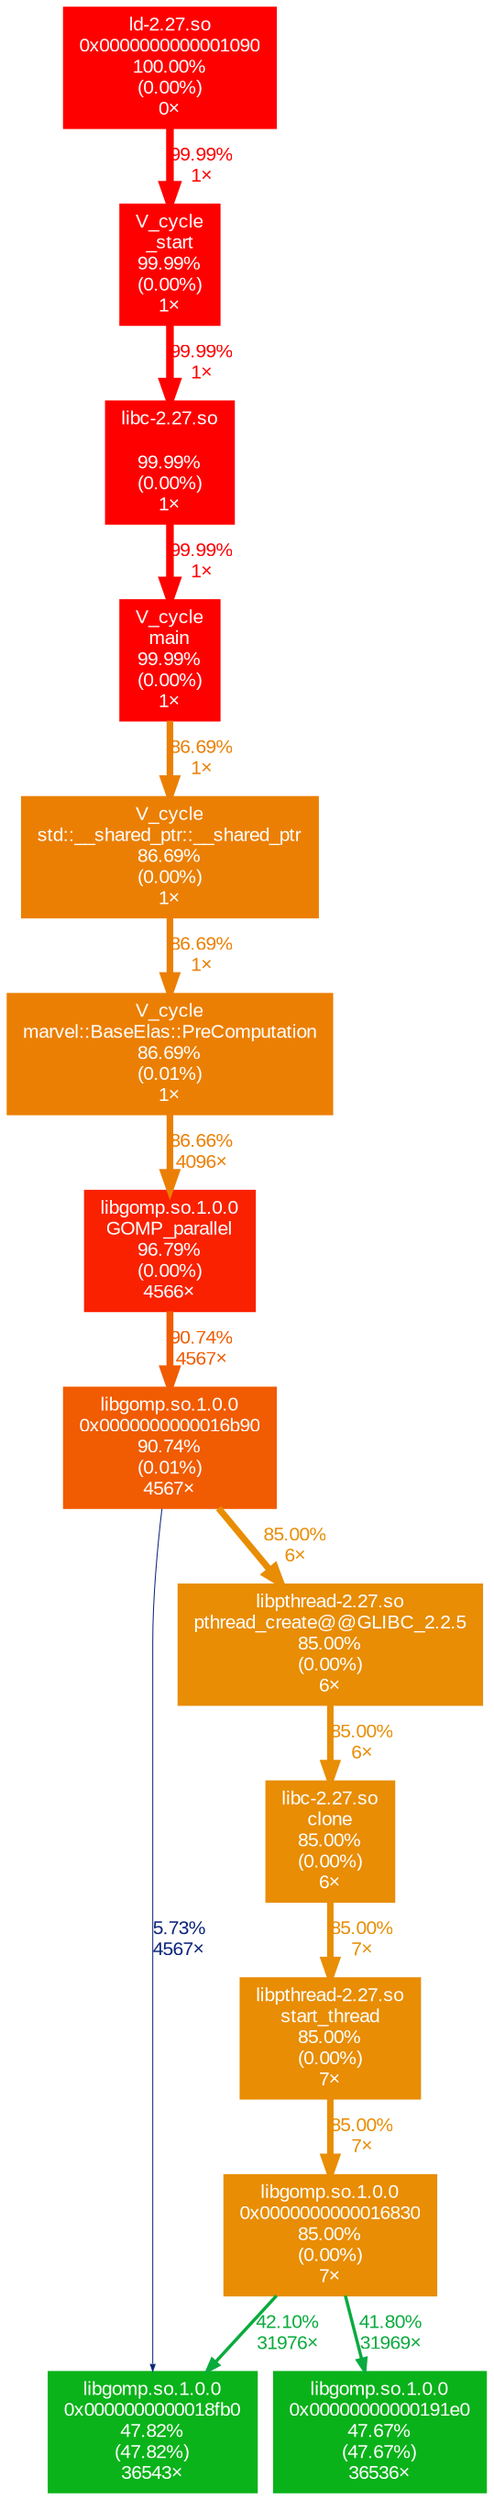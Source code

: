digraph {
	graph [fontname=Arial, nodesep=0.125, ranksep=0.25];
	node [fontcolor=white, fontname=Arial, height=0, shape=box, style=filled, width=0];
	edge [fontname=Arial];
	"(below main)" [color="#ff0000", fontcolor="#ffffff", fontsize="10.00", label="libc-2.27.so\n\n99.99%\n(0.00%)\n1×"];
	"(below main)" -> main [arrowsize="1.00", color="#ff0000", fontcolor="#ff0000", fontsize="10.00", label="99.99%\n1×", labeldistance="4.00", penwidth="4.00"];
	"0x0000000000001090" [color="#ff0000", fontcolor="#ffffff", fontsize="10.00", label="ld-2.27.so\n0x0000000000001090\n100.00%\n(0.00%)\n0×"];
	"0x0000000000001090" -> "_start" [arrowsize="1.00", color="#ff0000", fontcolor="#ff0000", fontsize="10.00", label="99.99%\n1×", labeldistance="4.00", penwidth="4.00"];
	"0x0000000000016830" [color="#e88d04", fontcolor="#ffffff", fontsize="10.00", label="libgomp.so.1.0.0\n0x0000000000016830\n85.00%\n(0.00%)\n7×"];
	"0x0000000000016830" -> "0x0000000000018fb0" [arrowsize="0.65", color="#0aab3d", fontcolor="#0aab3d", fontsize="10.00", label="42.10%\n31976×", labeldistance="1.68", penwidth="1.68"];
	"0x0000000000016830" -> "0x00000000000191e0" [arrowsize="0.65", color="#0baa3f", fontcolor="#0baa3f", fontsize="10.00", label="41.80%\n31969×", labeldistance="1.67", penwidth="1.67"];
	"0x0000000000016b90" [color="#f15b02", fontcolor="#ffffff", fontsize="10.00", label="libgomp.so.1.0.0\n0x0000000000016b90\n90.74%\n(0.01%)\n4567×"];
	"0x0000000000016b90" -> "0x0000000000018fb0" [arrowsize="0.35", color="#0d267a", fontcolor="#0d267a", fontsize="10.00", label="5.73%\n4567×", labeldistance="0.50", penwidth="0.50"];
	"0x0000000000016b90" -> "pthread_create@@GLIBC_2.2.5" [arrowsize="0.92", color="#e88d04", fontcolor="#e88d04", fontsize="10.00", label="85.00%\n6×", labeldistance="3.40", penwidth="3.40"];
	"0x0000000000018fb0" [color="#0ab319", fontcolor="#ffffff", fontsize="10.00", label="libgomp.so.1.0.0\n0x0000000000018fb0\n47.82%\n(47.82%)\n36543×"];
	"0x00000000000191e0" [color="#0ab21a", fontcolor="#ffffff", fontsize="10.00", label="libgomp.so.1.0.0\n0x00000000000191e0\n47.67%\n(47.67%)\n36536×"];
	"GOMP_parallel" [color="#fa2101", fontcolor="#ffffff", fontsize="10.00", label="libgomp.so.1.0.0\nGOMP_parallel\n96.79%\n(0.00%)\n4566×"];
	"GOMP_parallel" -> "0x0000000000016b90" [arrowsize="0.95", color="#f15b02", fontcolor="#f15b02", fontsize="10.00", label="90.74%\n4567×", labeldistance="3.63", penwidth="3.63"];
	"_start" [color="#ff0000", fontcolor="#ffffff", fontsize="10.00", label="V_cycle\n_start\n99.99%\n(0.00%)\n1×"];
	"_start" -> "(below main)" [arrowsize="1.00", color="#ff0000", fontcolor="#ff0000", fontsize="10.00", label="99.99%\n1×", labeldistance="4.00", penwidth="4.00"];
	clone [color="#e88d04", fontcolor="#ffffff", fontsize="10.00", label="libc-2.27.so\nclone\n85.00%\n(0.00%)\n6×"];
	clone -> "start_thread" [arrowsize="0.92", color="#e88d04", fontcolor="#e88d04", fontsize="10.00", label="85.00%\n7×", labeldistance="3.40", penwidth="3.40"];
	main [color="#ff0000", fontcolor="#ffffff", fontsize="10.00", label="V_cycle\nmain\n99.99%\n(0.00%)\n1×"];
	main -> "std::__shared_ptr<marvel::BaseElas<double, 3ul, 8ul, 1ul, 2ul, marvel::linear_csttt, marvel::basis_func, marvel::quadrature>, (__gnu_cxx::_Lock_policy)2>::__shared_ptr<std::allocator<marvel::BaseElas<double, 3ul, 8ul, 1ul, 2ul, marvel::linear_csttt, marvel::basis_func, marvel::quadrature> >, Eigen::Matrix<double, -1, -1, 0, -1, -1>&, Eigen::Matrix<int, -1, -1, 0, -1, -1>&, double const&, double const&>(std::_Sp_make_shared_tag, std::allocator<marvel::BaseElas<double, 3ul, 8ul, 1ul, 2ul, marvel::linear_csttt, marvel::basis_func, marvel::quadrature> > const&, Eigen::Matrix<double, -1, -1, 0, -1, -1>&, Eigen::Matrix<int, -1, -1, 0, -1, -1>&, double const&, double const&)" [arrowsize="0.93", color="#eb7f03", fontcolor="#eb7f03", fontsize="10.00", label="86.69%\n1×", labeldistance="3.47", penwidth="3.47"];
	"marvel::BaseElas<double, 3ul, 8ul, 1ul, 2ul, marvel::linear_csttt, marvel::basis_func, marvel::quadrature>::PreComputation()" [color="#eb7f03", fontcolor="#ffffff", fontsize="10.00", label="V_cycle\nmarvel::BaseElas::PreComputation\n86.69%\n(0.01%)\n1×"];
	"marvel::BaseElas<double, 3ul, 8ul, 1ul, 2ul, marvel::linear_csttt, marvel::basis_func, marvel::quadrature>::PreComputation()" -> "GOMP_parallel" [arrowsize="0.93", color="#eb7f03", fontcolor="#eb7f03", fontsize="10.00", label="86.66%\n4096×", labeldistance="3.47", penwidth="3.47"];
	"pthread_create@@GLIBC_2.2.5" [color="#e88d04", fontcolor="#ffffff", fontsize="10.00", label="libpthread-2.27.so\npthread_create@@GLIBC_2.2.5\n85.00%\n(0.00%)\n6×"];
	"pthread_create@@GLIBC_2.2.5" -> clone [arrowsize="0.92", color="#e88d04", fontcolor="#e88d04", fontsize="10.00", label="85.00%\n6×", labeldistance="3.40", penwidth="3.40"];
	"start_thread" [color="#e88d04", fontcolor="#ffffff", fontsize="10.00", label="libpthread-2.27.so\nstart_thread\n85.00%\n(0.00%)\n7×"];
	"start_thread" -> "0x0000000000016830" [arrowsize="0.92", color="#e88d04", fontcolor="#e88d04", fontsize="10.00", label="85.00%\n7×", labeldistance="3.40", penwidth="3.40"];
	"std::__shared_ptr<marvel::BaseElas<double, 3ul, 8ul, 1ul, 2ul, marvel::linear_csttt, marvel::basis_func, marvel::quadrature>, (__gnu_cxx::_Lock_policy)2>::__shared_ptr<std::allocator<marvel::BaseElas<double, 3ul, 8ul, 1ul, 2ul, marvel::linear_csttt, marvel::basis_func, marvel::quadrature> >, Eigen::Matrix<double, -1, -1, 0, -1, -1>&, Eigen::Matrix<int, -1, -1, 0, -1, -1>&, double const&, double const&>(std::_Sp_make_shared_tag, std::allocator<marvel::BaseElas<double, 3ul, 8ul, 1ul, 2ul, marvel::linear_csttt, marvel::basis_func, marvel::quadrature> > const&, Eigen::Matrix<double, -1, -1, 0, -1, -1>&, Eigen::Matrix<int, -1, -1, 0, -1, -1>&, double const&, double const&)" [color="#eb7f03", fontcolor="#ffffff", fontsize="10.00", label="V_cycle\nstd::__shared_ptr::__shared_ptr\n86.69%\n(0.00%)\n1×"];
	"std::__shared_ptr<marvel::BaseElas<double, 3ul, 8ul, 1ul, 2ul, marvel::linear_csttt, marvel::basis_func, marvel::quadrature>, (__gnu_cxx::_Lock_policy)2>::__shared_ptr<std::allocator<marvel::BaseElas<double, 3ul, 8ul, 1ul, 2ul, marvel::linear_csttt, marvel::basis_func, marvel::quadrature> >, Eigen::Matrix<double, -1, -1, 0, -1, -1>&, Eigen::Matrix<int, -1, -1, 0, -1, -1>&, double const&, double const&>(std::_Sp_make_shared_tag, std::allocator<marvel::BaseElas<double, 3ul, 8ul, 1ul, 2ul, marvel::linear_csttt, marvel::basis_func, marvel::quadrature> > const&, Eigen::Matrix<double, -1, -1, 0, -1, -1>&, Eigen::Matrix<int, -1, -1, 0, -1, -1>&, double const&, double const&)" -> "marvel::BaseElas<double, 3ul, 8ul, 1ul, 2ul, marvel::linear_csttt, marvel::basis_func, marvel::quadrature>::PreComputation()" [arrowsize="0.93", color="#eb7f03", fontcolor="#eb7f03", fontsize="10.00", label="86.69%\n1×", labeldistance="3.47", penwidth="3.47"];
}

